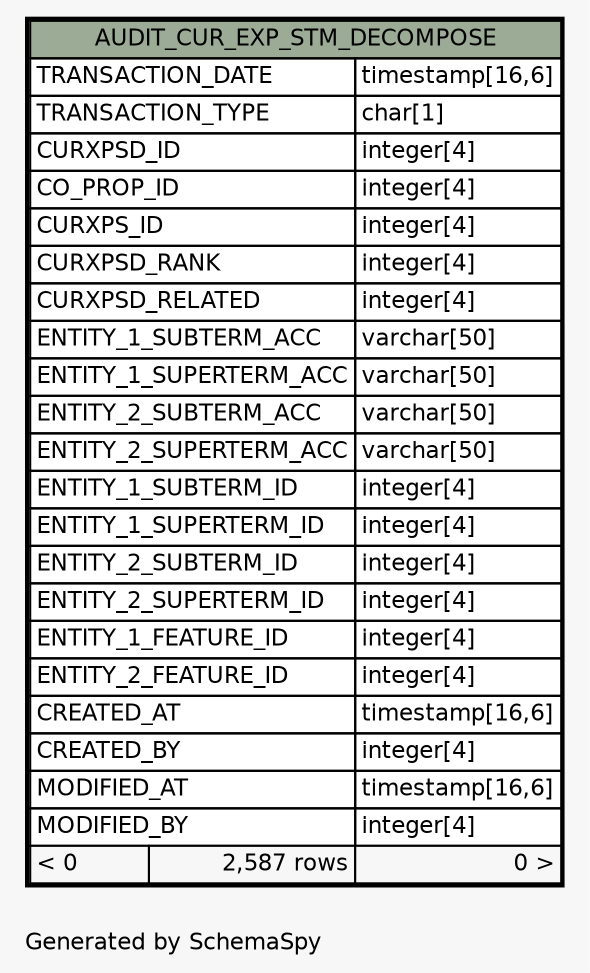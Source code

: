 // dot 2.38.0 on Windows 10 10.0
// SchemaSpy rev Unknown
digraph "oneDegreeRelationshipsDiagram" {
  graph [
    rankdir="RL"
    bgcolor="#f7f7f7"
    label="\nGenerated by SchemaSpy"
    labeljust="l"
    nodesep="0.18"
    ranksep="0.46"
    fontname="Helvetica"
    fontsize="11"
  ];
  node [
    fontname="Helvetica"
    fontsize="11"
    shape="plaintext"
  ];
  edge [
    arrowsize="0.8"
  ];
  "AUDIT_CUR_EXP_STM_DECOMPOSE" [
    label=<
    <TABLE BORDER="2" CELLBORDER="1" CELLSPACING="0" BGCOLOR="#ffffff">
      <TR><TD COLSPAN="3" BGCOLOR="#9bab96" ALIGN="CENTER">AUDIT_CUR_EXP_STM_DECOMPOSE</TD></TR>
      <TR><TD PORT="TRANSACTION_DATE" COLSPAN="2" ALIGN="LEFT">TRANSACTION_DATE</TD><TD PORT="TRANSACTION_DATE.type" ALIGN="LEFT">timestamp[16,6]</TD></TR>
      <TR><TD PORT="TRANSACTION_TYPE" COLSPAN="2" ALIGN="LEFT">TRANSACTION_TYPE</TD><TD PORT="TRANSACTION_TYPE.type" ALIGN="LEFT">char[1]</TD></TR>
      <TR><TD PORT="CURXPSD_ID" COLSPAN="2" ALIGN="LEFT">CURXPSD_ID</TD><TD PORT="CURXPSD_ID.type" ALIGN="LEFT">integer[4]</TD></TR>
      <TR><TD PORT="CO_PROP_ID" COLSPAN="2" ALIGN="LEFT">CO_PROP_ID</TD><TD PORT="CO_PROP_ID.type" ALIGN="LEFT">integer[4]</TD></TR>
      <TR><TD PORT="CURXPS_ID" COLSPAN="2" ALIGN="LEFT">CURXPS_ID</TD><TD PORT="CURXPS_ID.type" ALIGN="LEFT">integer[4]</TD></TR>
      <TR><TD PORT="CURXPSD_RANK" COLSPAN="2" ALIGN="LEFT">CURXPSD_RANK</TD><TD PORT="CURXPSD_RANK.type" ALIGN="LEFT">integer[4]</TD></TR>
      <TR><TD PORT="CURXPSD_RELATED" COLSPAN="2" ALIGN="LEFT">CURXPSD_RELATED</TD><TD PORT="CURXPSD_RELATED.type" ALIGN="LEFT">integer[4]</TD></TR>
      <TR><TD PORT="ENTITY_1_SUBTERM_ACC" COLSPAN="2" ALIGN="LEFT">ENTITY_1_SUBTERM_ACC</TD><TD PORT="ENTITY_1_SUBTERM_ACC.type" ALIGN="LEFT">varchar[50]</TD></TR>
      <TR><TD PORT="ENTITY_1_SUPERTERM_ACC" COLSPAN="2" ALIGN="LEFT">ENTITY_1_SUPERTERM_ACC</TD><TD PORT="ENTITY_1_SUPERTERM_ACC.type" ALIGN="LEFT">varchar[50]</TD></TR>
      <TR><TD PORT="ENTITY_2_SUBTERM_ACC" COLSPAN="2" ALIGN="LEFT">ENTITY_2_SUBTERM_ACC</TD><TD PORT="ENTITY_2_SUBTERM_ACC.type" ALIGN="LEFT">varchar[50]</TD></TR>
      <TR><TD PORT="ENTITY_2_SUPERTERM_ACC" COLSPAN="2" ALIGN="LEFT">ENTITY_2_SUPERTERM_ACC</TD><TD PORT="ENTITY_2_SUPERTERM_ACC.type" ALIGN="LEFT">varchar[50]</TD></TR>
      <TR><TD PORT="ENTITY_1_SUBTERM_ID" COLSPAN="2" ALIGN="LEFT">ENTITY_1_SUBTERM_ID</TD><TD PORT="ENTITY_1_SUBTERM_ID.type" ALIGN="LEFT">integer[4]</TD></TR>
      <TR><TD PORT="ENTITY_1_SUPERTERM_ID" COLSPAN="2" ALIGN="LEFT">ENTITY_1_SUPERTERM_ID</TD><TD PORT="ENTITY_1_SUPERTERM_ID.type" ALIGN="LEFT">integer[4]</TD></TR>
      <TR><TD PORT="ENTITY_2_SUBTERM_ID" COLSPAN="2" ALIGN="LEFT">ENTITY_2_SUBTERM_ID</TD><TD PORT="ENTITY_2_SUBTERM_ID.type" ALIGN="LEFT">integer[4]</TD></TR>
      <TR><TD PORT="ENTITY_2_SUPERTERM_ID" COLSPAN="2" ALIGN="LEFT">ENTITY_2_SUPERTERM_ID</TD><TD PORT="ENTITY_2_SUPERTERM_ID.type" ALIGN="LEFT">integer[4]</TD></TR>
      <TR><TD PORT="ENTITY_1_FEATURE_ID" COLSPAN="2" ALIGN="LEFT">ENTITY_1_FEATURE_ID</TD><TD PORT="ENTITY_1_FEATURE_ID.type" ALIGN="LEFT">integer[4]</TD></TR>
      <TR><TD PORT="ENTITY_2_FEATURE_ID" COLSPAN="2" ALIGN="LEFT">ENTITY_2_FEATURE_ID</TD><TD PORT="ENTITY_2_FEATURE_ID.type" ALIGN="LEFT">integer[4]</TD></TR>
      <TR><TD PORT="CREATED_AT" COLSPAN="2" ALIGN="LEFT">CREATED_AT</TD><TD PORT="CREATED_AT.type" ALIGN="LEFT">timestamp[16,6]</TD></TR>
      <TR><TD PORT="CREATED_BY" COLSPAN="2" ALIGN="LEFT">CREATED_BY</TD><TD PORT="CREATED_BY.type" ALIGN="LEFT">integer[4]</TD></TR>
      <TR><TD PORT="MODIFIED_AT" COLSPAN="2" ALIGN="LEFT">MODIFIED_AT</TD><TD PORT="MODIFIED_AT.type" ALIGN="LEFT">timestamp[16,6]</TD></TR>
      <TR><TD PORT="MODIFIED_BY" COLSPAN="2" ALIGN="LEFT">MODIFIED_BY</TD><TD PORT="MODIFIED_BY.type" ALIGN="LEFT">integer[4]</TD></TR>
      <TR><TD ALIGN="LEFT" BGCOLOR="#f7f7f7">&lt; 0</TD><TD ALIGN="RIGHT" BGCOLOR="#f7f7f7">2,587 rows</TD><TD ALIGN="RIGHT" BGCOLOR="#f7f7f7">0 &gt;</TD></TR>
    </TABLE>>
    URL="AUDIT_CUR_EXP_STM_DECOMPOSE.html"
    tooltip="AUDIT_CUR_EXP_STM_DECOMPOSE"
  ];
}

